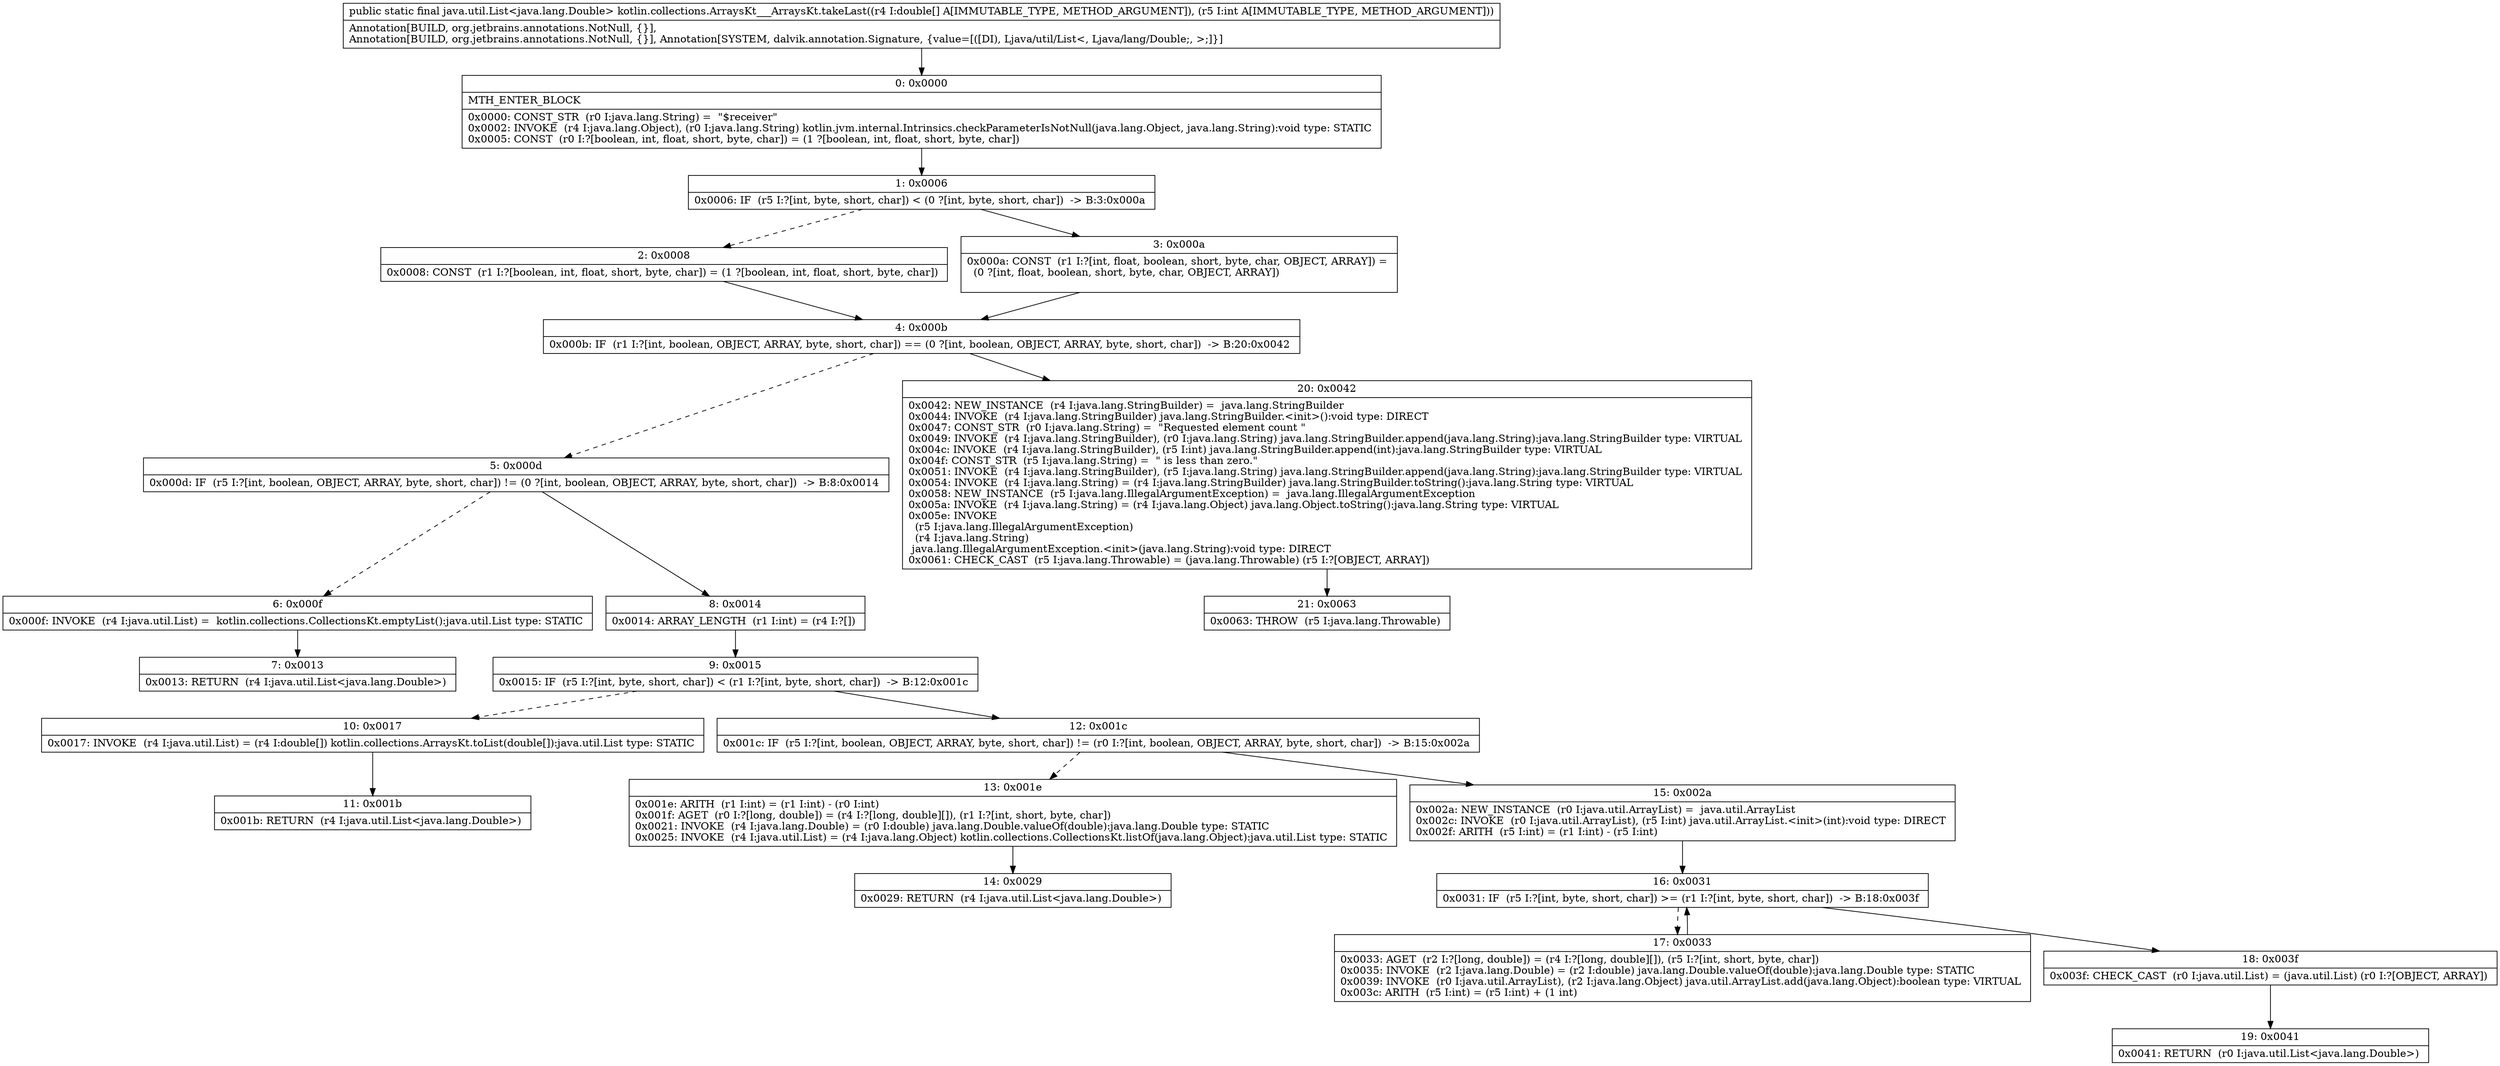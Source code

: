 digraph "CFG forkotlin.collections.ArraysKt___ArraysKt.takeLast([DI)Ljava\/util\/List;" {
Node_0 [shape=record,label="{0\:\ 0x0000|MTH_ENTER_BLOCK\l|0x0000: CONST_STR  (r0 I:java.lang.String) =  \"$receiver\" \l0x0002: INVOKE  (r4 I:java.lang.Object), (r0 I:java.lang.String) kotlin.jvm.internal.Intrinsics.checkParameterIsNotNull(java.lang.Object, java.lang.String):void type: STATIC \l0x0005: CONST  (r0 I:?[boolean, int, float, short, byte, char]) = (1 ?[boolean, int, float, short, byte, char]) \l}"];
Node_1 [shape=record,label="{1\:\ 0x0006|0x0006: IF  (r5 I:?[int, byte, short, char]) \< (0 ?[int, byte, short, char])  \-\> B:3:0x000a \l}"];
Node_2 [shape=record,label="{2\:\ 0x0008|0x0008: CONST  (r1 I:?[boolean, int, float, short, byte, char]) = (1 ?[boolean, int, float, short, byte, char]) \l}"];
Node_3 [shape=record,label="{3\:\ 0x000a|0x000a: CONST  (r1 I:?[int, float, boolean, short, byte, char, OBJECT, ARRAY]) = \l  (0 ?[int, float, boolean, short, byte, char, OBJECT, ARRAY])\l \l}"];
Node_4 [shape=record,label="{4\:\ 0x000b|0x000b: IF  (r1 I:?[int, boolean, OBJECT, ARRAY, byte, short, char]) == (0 ?[int, boolean, OBJECT, ARRAY, byte, short, char])  \-\> B:20:0x0042 \l}"];
Node_5 [shape=record,label="{5\:\ 0x000d|0x000d: IF  (r5 I:?[int, boolean, OBJECT, ARRAY, byte, short, char]) != (0 ?[int, boolean, OBJECT, ARRAY, byte, short, char])  \-\> B:8:0x0014 \l}"];
Node_6 [shape=record,label="{6\:\ 0x000f|0x000f: INVOKE  (r4 I:java.util.List) =  kotlin.collections.CollectionsKt.emptyList():java.util.List type: STATIC \l}"];
Node_7 [shape=record,label="{7\:\ 0x0013|0x0013: RETURN  (r4 I:java.util.List\<java.lang.Double\>) \l}"];
Node_8 [shape=record,label="{8\:\ 0x0014|0x0014: ARRAY_LENGTH  (r1 I:int) = (r4 I:?[]) \l}"];
Node_9 [shape=record,label="{9\:\ 0x0015|0x0015: IF  (r5 I:?[int, byte, short, char]) \< (r1 I:?[int, byte, short, char])  \-\> B:12:0x001c \l}"];
Node_10 [shape=record,label="{10\:\ 0x0017|0x0017: INVOKE  (r4 I:java.util.List) = (r4 I:double[]) kotlin.collections.ArraysKt.toList(double[]):java.util.List type: STATIC \l}"];
Node_11 [shape=record,label="{11\:\ 0x001b|0x001b: RETURN  (r4 I:java.util.List\<java.lang.Double\>) \l}"];
Node_12 [shape=record,label="{12\:\ 0x001c|0x001c: IF  (r5 I:?[int, boolean, OBJECT, ARRAY, byte, short, char]) != (r0 I:?[int, boolean, OBJECT, ARRAY, byte, short, char])  \-\> B:15:0x002a \l}"];
Node_13 [shape=record,label="{13\:\ 0x001e|0x001e: ARITH  (r1 I:int) = (r1 I:int) \- (r0 I:int) \l0x001f: AGET  (r0 I:?[long, double]) = (r4 I:?[long, double][]), (r1 I:?[int, short, byte, char]) \l0x0021: INVOKE  (r4 I:java.lang.Double) = (r0 I:double) java.lang.Double.valueOf(double):java.lang.Double type: STATIC \l0x0025: INVOKE  (r4 I:java.util.List) = (r4 I:java.lang.Object) kotlin.collections.CollectionsKt.listOf(java.lang.Object):java.util.List type: STATIC \l}"];
Node_14 [shape=record,label="{14\:\ 0x0029|0x0029: RETURN  (r4 I:java.util.List\<java.lang.Double\>) \l}"];
Node_15 [shape=record,label="{15\:\ 0x002a|0x002a: NEW_INSTANCE  (r0 I:java.util.ArrayList) =  java.util.ArrayList \l0x002c: INVOKE  (r0 I:java.util.ArrayList), (r5 I:int) java.util.ArrayList.\<init\>(int):void type: DIRECT \l0x002f: ARITH  (r5 I:int) = (r1 I:int) \- (r5 I:int) \l}"];
Node_16 [shape=record,label="{16\:\ 0x0031|0x0031: IF  (r5 I:?[int, byte, short, char]) \>= (r1 I:?[int, byte, short, char])  \-\> B:18:0x003f \l}"];
Node_17 [shape=record,label="{17\:\ 0x0033|0x0033: AGET  (r2 I:?[long, double]) = (r4 I:?[long, double][]), (r5 I:?[int, short, byte, char]) \l0x0035: INVOKE  (r2 I:java.lang.Double) = (r2 I:double) java.lang.Double.valueOf(double):java.lang.Double type: STATIC \l0x0039: INVOKE  (r0 I:java.util.ArrayList), (r2 I:java.lang.Object) java.util.ArrayList.add(java.lang.Object):boolean type: VIRTUAL \l0x003c: ARITH  (r5 I:int) = (r5 I:int) + (1 int) \l}"];
Node_18 [shape=record,label="{18\:\ 0x003f|0x003f: CHECK_CAST  (r0 I:java.util.List) = (java.util.List) (r0 I:?[OBJECT, ARRAY]) \l}"];
Node_19 [shape=record,label="{19\:\ 0x0041|0x0041: RETURN  (r0 I:java.util.List\<java.lang.Double\>) \l}"];
Node_20 [shape=record,label="{20\:\ 0x0042|0x0042: NEW_INSTANCE  (r4 I:java.lang.StringBuilder) =  java.lang.StringBuilder \l0x0044: INVOKE  (r4 I:java.lang.StringBuilder) java.lang.StringBuilder.\<init\>():void type: DIRECT \l0x0047: CONST_STR  (r0 I:java.lang.String) =  \"Requested element count \" \l0x0049: INVOKE  (r4 I:java.lang.StringBuilder), (r0 I:java.lang.String) java.lang.StringBuilder.append(java.lang.String):java.lang.StringBuilder type: VIRTUAL \l0x004c: INVOKE  (r4 I:java.lang.StringBuilder), (r5 I:int) java.lang.StringBuilder.append(int):java.lang.StringBuilder type: VIRTUAL \l0x004f: CONST_STR  (r5 I:java.lang.String) =  \" is less than zero.\" \l0x0051: INVOKE  (r4 I:java.lang.StringBuilder), (r5 I:java.lang.String) java.lang.StringBuilder.append(java.lang.String):java.lang.StringBuilder type: VIRTUAL \l0x0054: INVOKE  (r4 I:java.lang.String) = (r4 I:java.lang.StringBuilder) java.lang.StringBuilder.toString():java.lang.String type: VIRTUAL \l0x0058: NEW_INSTANCE  (r5 I:java.lang.IllegalArgumentException) =  java.lang.IllegalArgumentException \l0x005a: INVOKE  (r4 I:java.lang.String) = (r4 I:java.lang.Object) java.lang.Object.toString():java.lang.String type: VIRTUAL \l0x005e: INVOKE  \l  (r5 I:java.lang.IllegalArgumentException)\l  (r4 I:java.lang.String)\l java.lang.IllegalArgumentException.\<init\>(java.lang.String):void type: DIRECT \l0x0061: CHECK_CAST  (r5 I:java.lang.Throwable) = (java.lang.Throwable) (r5 I:?[OBJECT, ARRAY]) \l}"];
Node_21 [shape=record,label="{21\:\ 0x0063|0x0063: THROW  (r5 I:java.lang.Throwable) \l}"];
MethodNode[shape=record,label="{public static final java.util.List\<java.lang.Double\> kotlin.collections.ArraysKt___ArraysKt.takeLast((r4 I:double[] A[IMMUTABLE_TYPE, METHOD_ARGUMENT]), (r5 I:int A[IMMUTABLE_TYPE, METHOD_ARGUMENT]))  | Annotation[BUILD, org.jetbrains.annotations.NotNull, \{\}], \lAnnotation[BUILD, org.jetbrains.annotations.NotNull, \{\}], Annotation[SYSTEM, dalvik.annotation.Signature, \{value=[([DI), Ljava\/util\/List\<, Ljava\/lang\/Double;, \>;]\}]\l}"];
MethodNode -> Node_0;
Node_0 -> Node_1;
Node_1 -> Node_2[style=dashed];
Node_1 -> Node_3;
Node_2 -> Node_4;
Node_3 -> Node_4;
Node_4 -> Node_5[style=dashed];
Node_4 -> Node_20;
Node_5 -> Node_6[style=dashed];
Node_5 -> Node_8;
Node_6 -> Node_7;
Node_8 -> Node_9;
Node_9 -> Node_10[style=dashed];
Node_9 -> Node_12;
Node_10 -> Node_11;
Node_12 -> Node_13[style=dashed];
Node_12 -> Node_15;
Node_13 -> Node_14;
Node_15 -> Node_16;
Node_16 -> Node_17[style=dashed];
Node_16 -> Node_18;
Node_17 -> Node_16;
Node_18 -> Node_19;
Node_20 -> Node_21;
}

